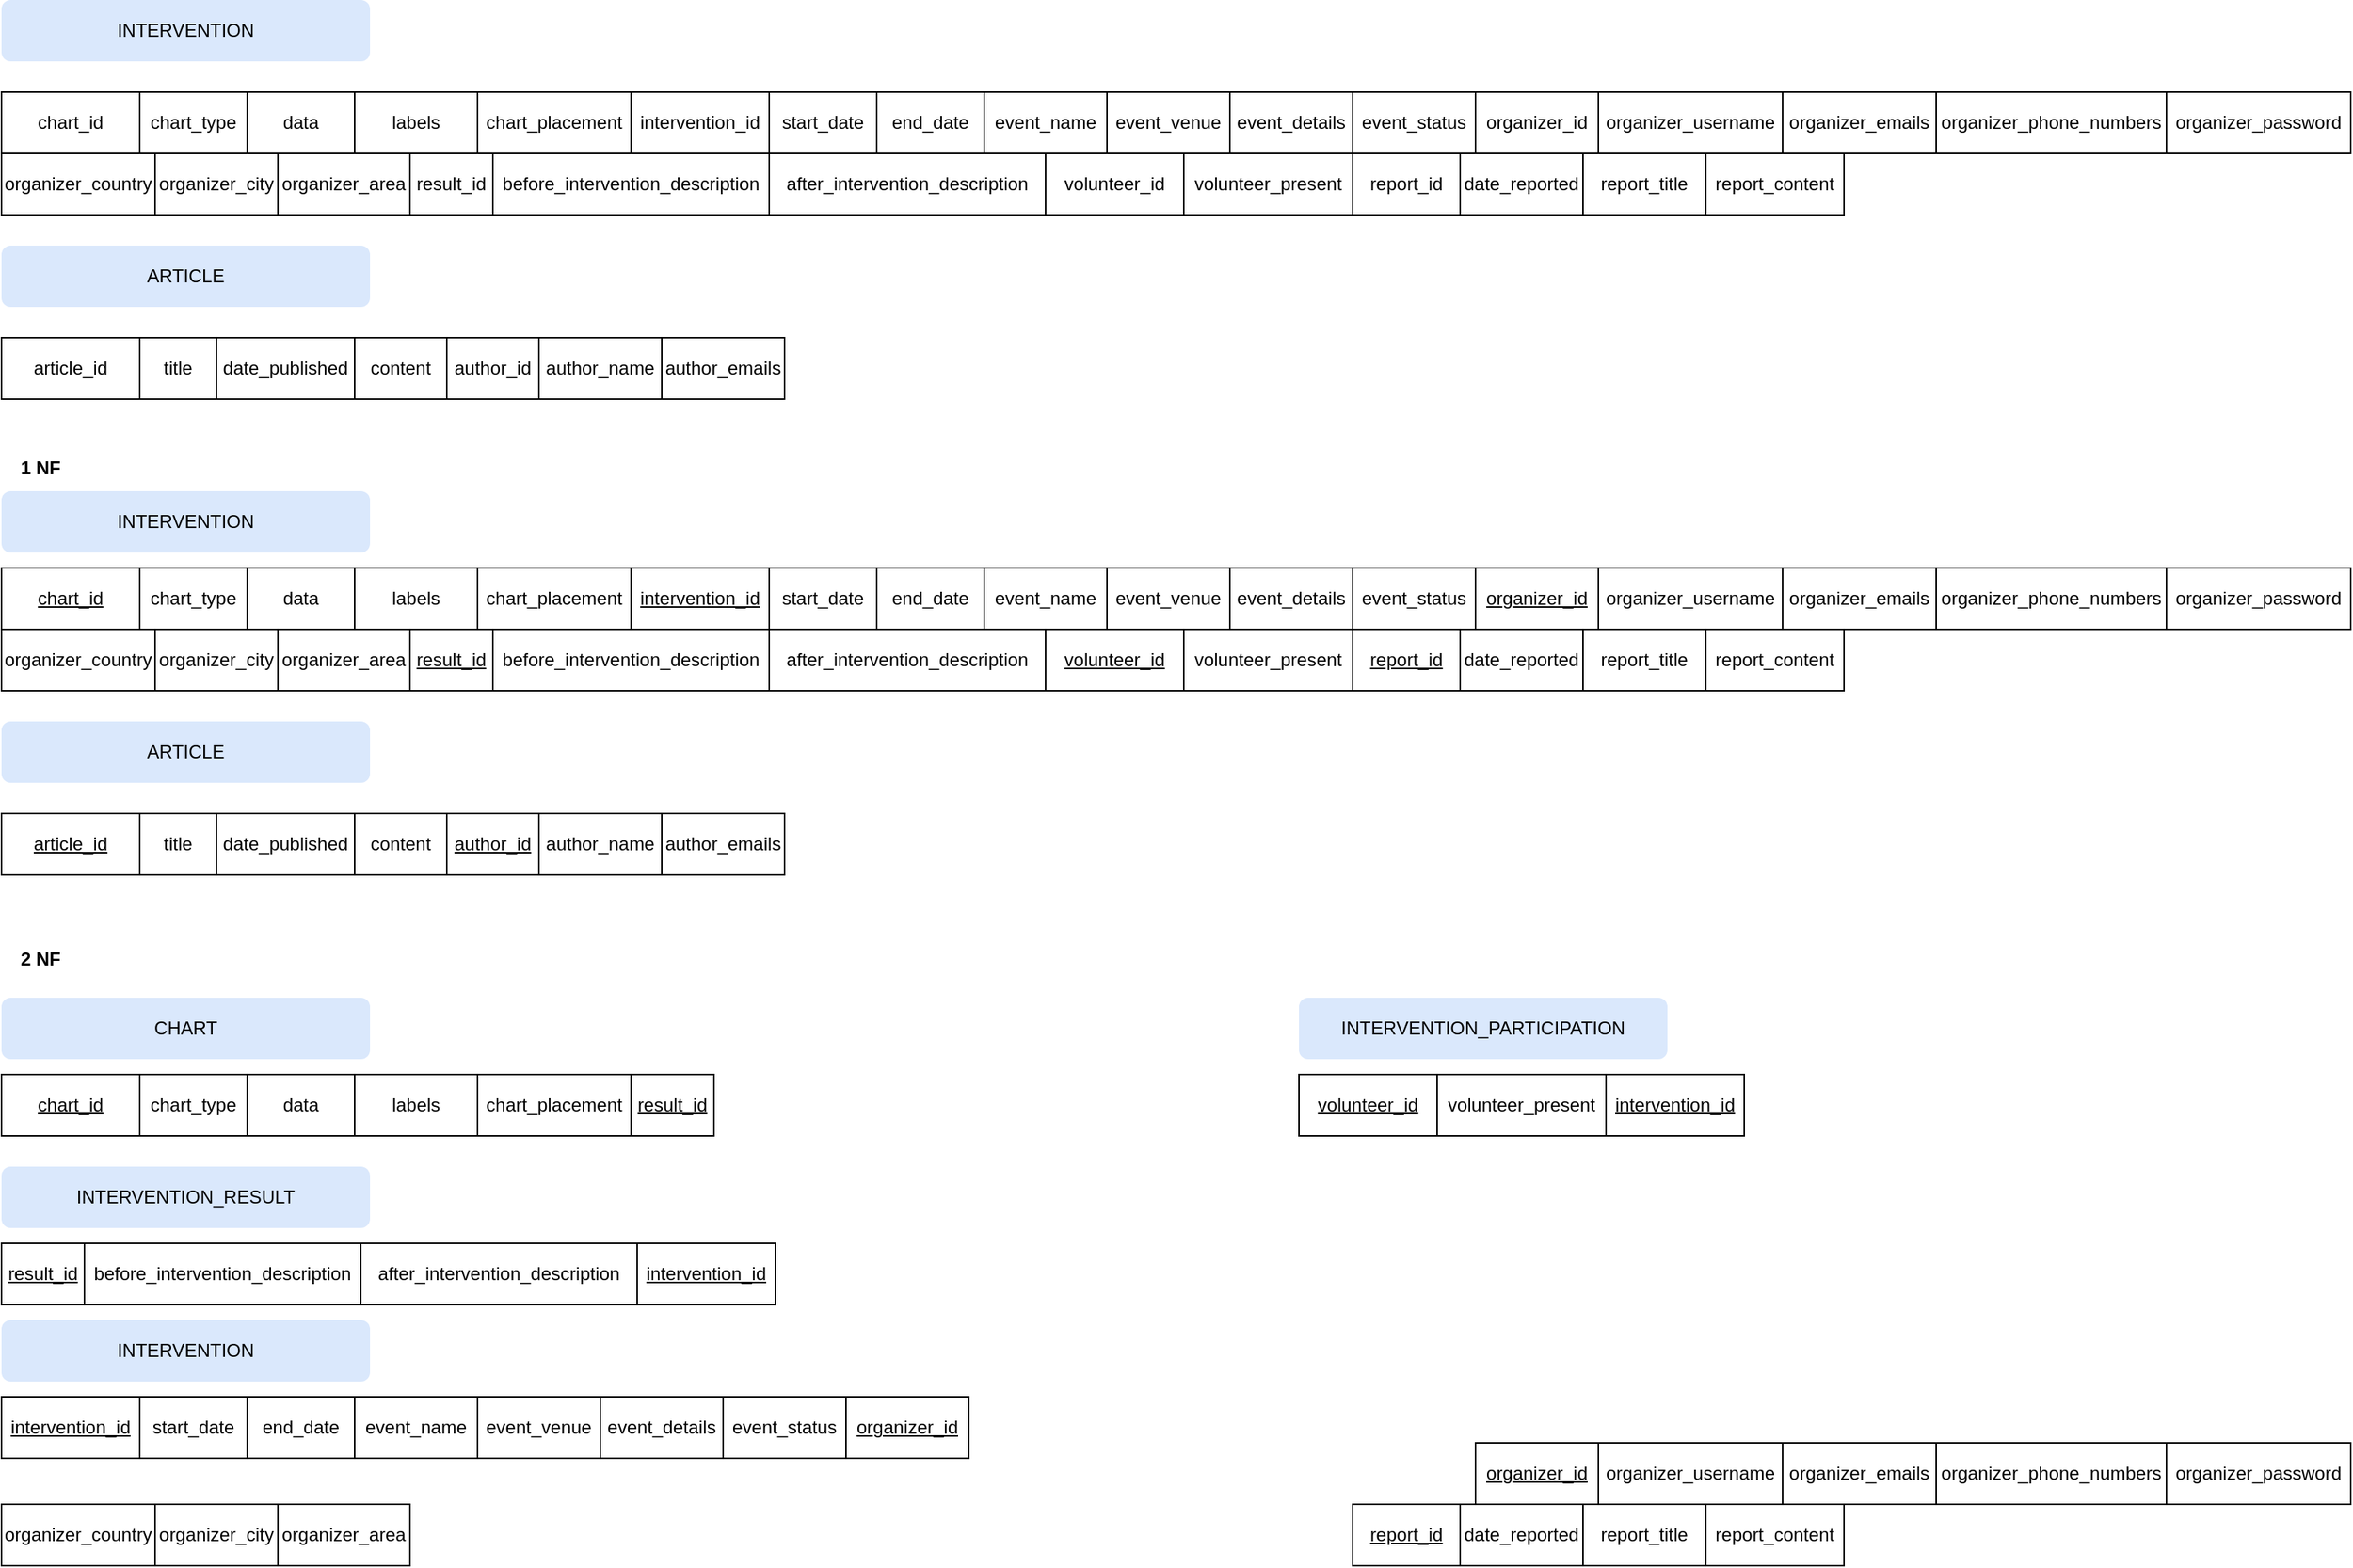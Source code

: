 <mxfile version="24.2.3" type="github">
  <diagram name="Page-1" id="BUNKWT5Qqu0lzgFFmWvQ">
    <mxGraphModel dx="1758" dy="629" grid="1" gridSize="10" guides="1" tooltips="1" connect="1" arrows="1" fold="1" page="1" pageScale="1" pageWidth="1654" pageHeight="1169" math="0" shadow="0">
      <root>
        <mxCell id="0" />
        <mxCell id="1" parent="0" />
        <mxCell id="BMht20Ln3k7jBjvpvkgt-17" value="INTERVENTION" style="rounded=1;whiteSpace=wrap;html=1;fillColor=#dae8fc;strokeColor=none;" vertex="1" parent="1">
          <mxGeometry x="50" y="40" width="240" height="40" as="geometry" />
        </mxCell>
        <mxCell id="BMht20Ln3k7jBjvpvkgt-18" value="&lt;b&gt;1 NF&lt;/b&gt;" style="text;html=1;align=center;verticalAlign=middle;resizable=0;points=[];autosize=1;strokeColor=none;fillColor=none;" vertex="1" parent="1">
          <mxGeometry x="50" y="330" width="50" height="30" as="geometry" />
        </mxCell>
        <mxCell id="BMht20Ln3k7jBjvpvkgt-35" value="chart_id" style="rounded=0;whiteSpace=wrap;html=1;" vertex="1" parent="1">
          <mxGeometry x="50" y="100" width="90" height="40" as="geometry" />
        </mxCell>
        <mxCell id="BMht20Ln3k7jBjvpvkgt-36" value="chart_type" style="rounded=0;whiteSpace=wrap;html=1;" vertex="1" parent="1">
          <mxGeometry x="140" y="100" width="70" height="40" as="geometry" />
        </mxCell>
        <mxCell id="BMht20Ln3k7jBjvpvkgt-37" value="data" style="rounded=0;whiteSpace=wrap;html=1;" vertex="1" parent="1">
          <mxGeometry x="210" y="100" width="70" height="40" as="geometry" />
        </mxCell>
        <mxCell id="BMht20Ln3k7jBjvpvkgt-38" value="labels" style="rounded=0;whiteSpace=wrap;html=1;" vertex="1" parent="1">
          <mxGeometry x="280" y="100" width="80" height="40" as="geometry" />
        </mxCell>
        <mxCell id="BMht20Ln3k7jBjvpvkgt-39" value="chart_placement" style="rounded=0;whiteSpace=wrap;html=1;" vertex="1" parent="1">
          <mxGeometry x="360" y="100" width="100" height="40" as="geometry" />
        </mxCell>
        <mxCell id="BMht20Ln3k7jBjvpvkgt-51" value="intervention_id" style="rounded=0;whiteSpace=wrap;html=1;" vertex="1" parent="1">
          <mxGeometry x="460" y="100" width="90" height="40" as="geometry" />
        </mxCell>
        <mxCell id="BMht20Ln3k7jBjvpvkgt-52" value="start_date" style="rounded=0;whiteSpace=wrap;html=1;" vertex="1" parent="1">
          <mxGeometry x="550" y="100" width="70" height="40" as="geometry" />
        </mxCell>
        <mxCell id="BMht20Ln3k7jBjvpvkgt-53" value="end_date" style="rounded=0;whiteSpace=wrap;html=1;" vertex="1" parent="1">
          <mxGeometry x="620" y="100" width="70" height="40" as="geometry" />
        </mxCell>
        <mxCell id="BMht20Ln3k7jBjvpvkgt-54" value="event_name" style="rounded=0;whiteSpace=wrap;html=1;" vertex="1" parent="1">
          <mxGeometry x="690" y="100" width="80" height="40" as="geometry" />
        </mxCell>
        <mxCell id="BMht20Ln3k7jBjvpvkgt-55" value="event_venue" style="rounded=0;whiteSpace=wrap;html=1;" vertex="1" parent="1">
          <mxGeometry x="770" y="100" width="80" height="40" as="geometry" />
        </mxCell>
        <mxCell id="BMht20Ln3k7jBjvpvkgt-56" value="event_details" style="rounded=0;whiteSpace=wrap;html=1;" vertex="1" parent="1">
          <mxGeometry x="850" y="100" width="80" height="40" as="geometry" />
        </mxCell>
        <mxCell id="BMht20Ln3k7jBjvpvkgt-57" value="event_status" style="rounded=0;whiteSpace=wrap;html=1;" vertex="1" parent="1">
          <mxGeometry x="930" y="100" width="80" height="40" as="geometry" />
        </mxCell>
        <mxCell id="BMht20Ln3k7jBjvpvkgt-58" value="organizer_id" style="rounded=0;whiteSpace=wrap;html=1;" vertex="1" parent="1">
          <mxGeometry x="1010" y="100" width="80" height="40" as="geometry" />
        </mxCell>
        <mxCell id="BMht20Ln3k7jBjvpvkgt-59" value="organizer_username" style="rounded=0;whiteSpace=wrap;html=1;" vertex="1" parent="1">
          <mxGeometry x="1090" y="100" width="120" height="40" as="geometry" />
        </mxCell>
        <mxCell id="BMht20Ln3k7jBjvpvkgt-60" value="organizer_emails" style="rounded=0;whiteSpace=wrap;html=1;" vertex="1" parent="1">
          <mxGeometry x="1210" y="100" width="100" height="40" as="geometry" />
        </mxCell>
        <mxCell id="BMht20Ln3k7jBjvpvkgt-61" value="organizer_phone_numbers" style="rounded=0;whiteSpace=wrap;html=1;" vertex="1" parent="1">
          <mxGeometry x="1310" y="100" width="150" height="40" as="geometry" />
        </mxCell>
        <mxCell id="BMht20Ln3k7jBjvpvkgt-62" value="organizer_password" style="rounded=0;whiteSpace=wrap;html=1;" vertex="1" parent="1">
          <mxGeometry x="1460" y="100" width="120" height="40" as="geometry" />
        </mxCell>
        <mxCell id="BMht20Ln3k7jBjvpvkgt-63" value="organizer_country" style="rounded=0;whiteSpace=wrap;html=1;" vertex="1" parent="1">
          <mxGeometry x="50" y="140" width="100" height="40" as="geometry" />
        </mxCell>
        <mxCell id="BMht20Ln3k7jBjvpvkgt-64" value="organizer_city" style="rounded=0;whiteSpace=wrap;html=1;" vertex="1" parent="1">
          <mxGeometry x="150" y="140" width="80" height="40" as="geometry" />
        </mxCell>
        <mxCell id="BMht20Ln3k7jBjvpvkgt-65" value="organizer_area" style="rounded=0;whiteSpace=wrap;html=1;" vertex="1" parent="1">
          <mxGeometry x="230" y="140" width="86" height="40" as="geometry" />
        </mxCell>
        <mxCell id="BMht20Ln3k7jBjvpvkgt-66" value="result_id" style="rounded=0;whiteSpace=wrap;html=1;" vertex="1" parent="1">
          <mxGeometry x="316" y="140" width="54" height="40" as="geometry" />
        </mxCell>
        <mxCell id="BMht20Ln3k7jBjvpvkgt-67" value="before_intervention_description" style="rounded=0;whiteSpace=wrap;html=1;" vertex="1" parent="1">
          <mxGeometry x="370" y="140" width="180" height="40" as="geometry" />
        </mxCell>
        <mxCell id="BMht20Ln3k7jBjvpvkgt-68" value="after_intervention_description" style="rounded=0;whiteSpace=wrap;html=1;" vertex="1" parent="1">
          <mxGeometry x="550" y="140" width="180" height="40" as="geometry" />
        </mxCell>
        <mxCell id="BMht20Ln3k7jBjvpvkgt-69" value="volunteer_id" style="rounded=0;whiteSpace=wrap;html=1;" vertex="1" parent="1">
          <mxGeometry x="730" y="140" width="90" height="40" as="geometry" />
        </mxCell>
        <mxCell id="BMht20Ln3k7jBjvpvkgt-70" value="volunteer_present" style="rounded=0;whiteSpace=wrap;html=1;" vertex="1" parent="1">
          <mxGeometry x="820" y="140" width="110" height="40" as="geometry" />
        </mxCell>
        <mxCell id="BMht20Ln3k7jBjvpvkgt-71" value="report_id" style="rounded=0;whiteSpace=wrap;html=1;" vertex="1" parent="1">
          <mxGeometry x="930" y="140" width="70" height="40" as="geometry" />
        </mxCell>
        <mxCell id="BMht20Ln3k7jBjvpvkgt-72" value="date_reported" style="rounded=0;whiteSpace=wrap;html=1;" vertex="1" parent="1">
          <mxGeometry x="1000" y="140" width="80" height="40" as="geometry" />
        </mxCell>
        <mxCell id="BMht20Ln3k7jBjvpvkgt-73" value="report_title" style="rounded=0;whiteSpace=wrap;html=1;" vertex="1" parent="1">
          <mxGeometry x="1080" y="140" width="80" height="40" as="geometry" />
        </mxCell>
        <mxCell id="BMht20Ln3k7jBjvpvkgt-74" value="report_content" style="rounded=0;whiteSpace=wrap;html=1;" vertex="1" parent="1">
          <mxGeometry x="1160" y="140" width="90" height="40" as="geometry" />
        </mxCell>
        <mxCell id="BMht20Ln3k7jBjvpvkgt-75" value="chart_id" style="rounded=0;whiteSpace=wrap;html=1;fontStyle=4" vertex="1" parent="1">
          <mxGeometry x="50" y="410" width="90" height="40" as="geometry" />
        </mxCell>
        <mxCell id="BMht20Ln3k7jBjvpvkgt-76" value="chart_type" style="rounded=0;whiteSpace=wrap;html=1;" vertex="1" parent="1">
          <mxGeometry x="140" y="410" width="70" height="40" as="geometry" />
        </mxCell>
        <mxCell id="BMht20Ln3k7jBjvpvkgt-77" value="data" style="rounded=0;whiteSpace=wrap;html=1;" vertex="1" parent="1">
          <mxGeometry x="210" y="410" width="70" height="40" as="geometry" />
        </mxCell>
        <mxCell id="BMht20Ln3k7jBjvpvkgt-78" value="labels" style="rounded=0;whiteSpace=wrap;html=1;" vertex="1" parent="1">
          <mxGeometry x="280" y="410" width="80" height="40" as="geometry" />
        </mxCell>
        <mxCell id="BMht20Ln3k7jBjvpvkgt-79" value="chart_placement" style="rounded=0;whiteSpace=wrap;html=1;" vertex="1" parent="1">
          <mxGeometry x="360" y="410" width="100" height="40" as="geometry" />
        </mxCell>
        <mxCell id="BMht20Ln3k7jBjvpvkgt-80" value="intervention_id" style="rounded=0;whiteSpace=wrap;html=1;fontStyle=4" vertex="1" parent="1">
          <mxGeometry x="460" y="410" width="90" height="40" as="geometry" />
        </mxCell>
        <mxCell id="BMht20Ln3k7jBjvpvkgt-81" value="start_date" style="rounded=0;whiteSpace=wrap;html=1;" vertex="1" parent="1">
          <mxGeometry x="550" y="410" width="70" height="40" as="geometry" />
        </mxCell>
        <mxCell id="BMht20Ln3k7jBjvpvkgt-82" value="end_date" style="rounded=0;whiteSpace=wrap;html=1;" vertex="1" parent="1">
          <mxGeometry x="620" y="410" width="70" height="40" as="geometry" />
        </mxCell>
        <mxCell id="BMht20Ln3k7jBjvpvkgt-83" value="event_name" style="rounded=0;whiteSpace=wrap;html=1;" vertex="1" parent="1">
          <mxGeometry x="690" y="410" width="80" height="40" as="geometry" />
        </mxCell>
        <mxCell id="BMht20Ln3k7jBjvpvkgt-84" value="event_venue" style="rounded=0;whiteSpace=wrap;html=1;" vertex="1" parent="1">
          <mxGeometry x="770" y="410" width="80" height="40" as="geometry" />
        </mxCell>
        <mxCell id="BMht20Ln3k7jBjvpvkgt-85" value="event_details" style="rounded=0;whiteSpace=wrap;html=1;" vertex="1" parent="1">
          <mxGeometry x="850" y="410" width="80" height="40" as="geometry" />
        </mxCell>
        <mxCell id="BMht20Ln3k7jBjvpvkgt-86" value="event_status" style="rounded=0;whiteSpace=wrap;html=1;" vertex="1" parent="1">
          <mxGeometry x="930" y="410" width="80" height="40" as="geometry" />
        </mxCell>
        <mxCell id="BMht20Ln3k7jBjvpvkgt-87" value="organizer_id" style="rounded=0;whiteSpace=wrap;html=1;fontStyle=4" vertex="1" parent="1">
          <mxGeometry x="1010" y="410" width="80" height="40" as="geometry" />
        </mxCell>
        <mxCell id="BMht20Ln3k7jBjvpvkgt-88" value="organizer_username" style="rounded=0;whiteSpace=wrap;html=1;" vertex="1" parent="1">
          <mxGeometry x="1090" y="410" width="120" height="40" as="geometry" />
        </mxCell>
        <mxCell id="BMht20Ln3k7jBjvpvkgt-89" value="organizer_emails" style="rounded=0;whiteSpace=wrap;html=1;" vertex="1" parent="1">
          <mxGeometry x="1210" y="410" width="100" height="40" as="geometry" />
        </mxCell>
        <mxCell id="BMht20Ln3k7jBjvpvkgt-90" value="organizer_phone_numbers" style="rounded=0;whiteSpace=wrap;html=1;" vertex="1" parent="1">
          <mxGeometry x="1310" y="410" width="150" height="40" as="geometry" />
        </mxCell>
        <mxCell id="BMht20Ln3k7jBjvpvkgt-91" value="organizer_password" style="rounded=0;whiteSpace=wrap;html=1;" vertex="1" parent="1">
          <mxGeometry x="1460" y="410" width="120" height="40" as="geometry" />
        </mxCell>
        <mxCell id="BMht20Ln3k7jBjvpvkgt-92" value="organizer_country" style="rounded=0;whiteSpace=wrap;html=1;" vertex="1" parent="1">
          <mxGeometry x="50" y="450" width="100" height="40" as="geometry" />
        </mxCell>
        <mxCell id="BMht20Ln3k7jBjvpvkgt-93" value="organizer_city" style="rounded=0;whiteSpace=wrap;html=1;" vertex="1" parent="1">
          <mxGeometry x="150" y="450" width="80" height="40" as="geometry" />
        </mxCell>
        <mxCell id="BMht20Ln3k7jBjvpvkgt-94" value="organizer_area" style="rounded=0;whiteSpace=wrap;html=1;" vertex="1" parent="1">
          <mxGeometry x="230" y="450" width="86" height="40" as="geometry" />
        </mxCell>
        <mxCell id="BMht20Ln3k7jBjvpvkgt-95" value="result_id" style="rounded=0;whiteSpace=wrap;html=1;fontStyle=4" vertex="1" parent="1">
          <mxGeometry x="316" y="450" width="54" height="40" as="geometry" />
        </mxCell>
        <mxCell id="BMht20Ln3k7jBjvpvkgt-96" value="before_intervention_description" style="rounded=0;whiteSpace=wrap;html=1;" vertex="1" parent="1">
          <mxGeometry x="370" y="450" width="180" height="40" as="geometry" />
        </mxCell>
        <mxCell id="BMht20Ln3k7jBjvpvkgt-97" value="after_intervention_description" style="rounded=0;whiteSpace=wrap;html=1;" vertex="1" parent="1">
          <mxGeometry x="550" y="450" width="180" height="40" as="geometry" />
        </mxCell>
        <mxCell id="BMht20Ln3k7jBjvpvkgt-98" value="volunteer_id" style="rounded=0;whiteSpace=wrap;html=1;fontStyle=4" vertex="1" parent="1">
          <mxGeometry x="730" y="450" width="90" height="40" as="geometry" />
        </mxCell>
        <mxCell id="BMht20Ln3k7jBjvpvkgt-99" value="volunteer_present" style="rounded=0;whiteSpace=wrap;html=1;" vertex="1" parent="1">
          <mxGeometry x="820" y="450" width="110" height="40" as="geometry" />
        </mxCell>
        <mxCell id="BMht20Ln3k7jBjvpvkgt-100" value="report_id" style="rounded=0;whiteSpace=wrap;html=1;fontStyle=4" vertex="1" parent="1">
          <mxGeometry x="930" y="450" width="70" height="40" as="geometry" />
        </mxCell>
        <mxCell id="BMht20Ln3k7jBjvpvkgt-101" value="date_reported" style="rounded=0;whiteSpace=wrap;html=1;" vertex="1" parent="1">
          <mxGeometry x="1000" y="450" width="80" height="40" as="geometry" />
        </mxCell>
        <mxCell id="BMht20Ln3k7jBjvpvkgt-102" value="report_title" style="rounded=0;whiteSpace=wrap;html=1;" vertex="1" parent="1">
          <mxGeometry x="1080" y="450" width="80" height="40" as="geometry" />
        </mxCell>
        <mxCell id="BMht20Ln3k7jBjvpvkgt-103" value="report_content" style="rounded=0;whiteSpace=wrap;html=1;" vertex="1" parent="1">
          <mxGeometry x="1160" y="450" width="90" height="40" as="geometry" />
        </mxCell>
        <mxCell id="BMht20Ln3k7jBjvpvkgt-133" value="article_id" style="rounded=0;whiteSpace=wrap;html=1;" vertex="1" parent="1">
          <mxGeometry x="50" y="260" width="90" height="40" as="geometry" />
        </mxCell>
        <mxCell id="BMht20Ln3k7jBjvpvkgt-134" value="title" style="rounded=0;whiteSpace=wrap;html=1;" vertex="1" parent="1">
          <mxGeometry x="140" y="260" width="50" height="40" as="geometry" />
        </mxCell>
        <mxCell id="BMht20Ln3k7jBjvpvkgt-135" value="date_published" style="rounded=0;whiteSpace=wrap;html=1;" vertex="1" parent="1">
          <mxGeometry x="190" y="260" width="90" height="40" as="geometry" />
        </mxCell>
        <mxCell id="BMht20Ln3k7jBjvpvkgt-136" value="content" style="rounded=0;whiteSpace=wrap;html=1;" vertex="1" parent="1">
          <mxGeometry x="280" y="260" width="60" height="40" as="geometry" />
        </mxCell>
        <mxCell id="BMht20Ln3k7jBjvpvkgt-137" value="author_name" style="rounded=0;whiteSpace=wrap;html=1;" vertex="1" parent="1">
          <mxGeometry x="400" y="260" width="80" height="40" as="geometry" />
        </mxCell>
        <mxCell id="BMht20Ln3k7jBjvpvkgt-138" value="author_emails" style="rounded=0;whiteSpace=wrap;html=1;" vertex="1" parent="1">
          <mxGeometry x="480" y="260" width="80" height="40" as="geometry" />
        </mxCell>
        <mxCell id="BMht20Ln3k7jBjvpvkgt-139" value="ARTICLE" style="rounded=1;whiteSpace=wrap;html=1;fillColor=#dae8fc;strokeColor=none;" vertex="1" parent="1">
          <mxGeometry x="50" y="200" width="240" height="40" as="geometry" />
        </mxCell>
        <mxCell id="BMht20Ln3k7jBjvpvkgt-140" value="author_id" style="rounded=0;whiteSpace=wrap;html=1;" vertex="1" parent="1">
          <mxGeometry x="340" y="260" width="60" height="40" as="geometry" />
        </mxCell>
        <mxCell id="BMht20Ln3k7jBjvpvkgt-141" value="INTERVENTION" style="rounded=1;whiteSpace=wrap;html=1;fillColor=#dae8fc;strokeColor=none;" vertex="1" parent="1">
          <mxGeometry x="50" y="360" width="240" height="40" as="geometry" />
        </mxCell>
        <mxCell id="BMht20Ln3k7jBjvpvkgt-142" value="article_id" style="rounded=0;whiteSpace=wrap;html=1;fontStyle=4" vertex="1" parent="1">
          <mxGeometry x="50" y="570" width="90" height="40" as="geometry" />
        </mxCell>
        <mxCell id="BMht20Ln3k7jBjvpvkgt-143" value="title" style="rounded=0;whiteSpace=wrap;html=1;" vertex="1" parent="1">
          <mxGeometry x="140" y="570" width="50" height="40" as="geometry" />
        </mxCell>
        <mxCell id="BMht20Ln3k7jBjvpvkgt-144" value="date_published" style="rounded=0;whiteSpace=wrap;html=1;" vertex="1" parent="1">
          <mxGeometry x="190" y="570" width="90" height="40" as="geometry" />
        </mxCell>
        <mxCell id="BMht20Ln3k7jBjvpvkgt-145" value="content" style="rounded=0;whiteSpace=wrap;html=1;" vertex="1" parent="1">
          <mxGeometry x="280" y="570" width="60" height="40" as="geometry" />
        </mxCell>
        <mxCell id="BMht20Ln3k7jBjvpvkgt-146" value="author_name" style="rounded=0;whiteSpace=wrap;html=1;" vertex="1" parent="1">
          <mxGeometry x="400" y="570" width="80" height="40" as="geometry" />
        </mxCell>
        <mxCell id="BMht20Ln3k7jBjvpvkgt-147" value="author_emails" style="rounded=0;whiteSpace=wrap;html=1;" vertex="1" parent="1">
          <mxGeometry x="480" y="570" width="80" height="40" as="geometry" />
        </mxCell>
        <mxCell id="BMht20Ln3k7jBjvpvkgt-148" value="ARTICLE" style="rounded=1;whiteSpace=wrap;html=1;fillColor=#dae8fc;strokeColor=none;" vertex="1" parent="1">
          <mxGeometry x="50" y="510" width="240" height="40" as="geometry" />
        </mxCell>
        <mxCell id="BMht20Ln3k7jBjvpvkgt-149" value="author_id" style="rounded=0;whiteSpace=wrap;html=1;fontStyle=4" vertex="1" parent="1">
          <mxGeometry x="340" y="570" width="60" height="40" as="geometry" />
        </mxCell>
        <mxCell id="BMht20Ln3k7jBjvpvkgt-150" value="&lt;b&gt;2 NF&lt;/b&gt;" style="text;html=1;align=center;verticalAlign=middle;resizable=0;points=[];autosize=1;strokeColor=none;fillColor=none;" vertex="1" parent="1">
          <mxGeometry x="50" y="650" width="50" height="30" as="geometry" />
        </mxCell>
        <mxCell id="BMht20Ln3k7jBjvpvkgt-151" value="chart_id" style="rounded=0;whiteSpace=wrap;html=1;fontStyle=4" vertex="1" parent="1">
          <mxGeometry x="50" y="740" width="90" height="40" as="geometry" />
        </mxCell>
        <mxCell id="BMht20Ln3k7jBjvpvkgt-152" value="chart_type" style="rounded=0;whiteSpace=wrap;html=1;" vertex="1" parent="1">
          <mxGeometry x="140" y="740" width="70" height="40" as="geometry" />
        </mxCell>
        <mxCell id="BMht20Ln3k7jBjvpvkgt-153" value="data" style="rounded=0;whiteSpace=wrap;html=1;" vertex="1" parent="1">
          <mxGeometry x="210" y="740" width="70" height="40" as="geometry" />
        </mxCell>
        <mxCell id="BMht20Ln3k7jBjvpvkgt-154" value="labels" style="rounded=0;whiteSpace=wrap;html=1;" vertex="1" parent="1">
          <mxGeometry x="280" y="740" width="80" height="40" as="geometry" />
        </mxCell>
        <mxCell id="BMht20Ln3k7jBjvpvkgt-155" value="chart_placement" style="rounded=0;whiteSpace=wrap;html=1;" vertex="1" parent="1">
          <mxGeometry x="360" y="740" width="100" height="40" as="geometry" />
        </mxCell>
        <mxCell id="BMht20Ln3k7jBjvpvkgt-156" value="intervention_id" style="rounded=0;whiteSpace=wrap;html=1;fontStyle=4" vertex="1" parent="1">
          <mxGeometry x="50" y="950" width="90" height="40" as="geometry" />
        </mxCell>
        <mxCell id="BMht20Ln3k7jBjvpvkgt-157" value="start_date" style="rounded=0;whiteSpace=wrap;html=1;" vertex="1" parent="1">
          <mxGeometry x="140" y="950" width="70" height="40" as="geometry" />
        </mxCell>
        <mxCell id="BMht20Ln3k7jBjvpvkgt-158" value="end_date" style="rounded=0;whiteSpace=wrap;html=1;" vertex="1" parent="1">
          <mxGeometry x="210" y="950" width="70" height="40" as="geometry" />
        </mxCell>
        <mxCell id="BMht20Ln3k7jBjvpvkgt-159" value="event_name" style="rounded=0;whiteSpace=wrap;html=1;" vertex="1" parent="1">
          <mxGeometry x="280" y="950" width="80" height="40" as="geometry" />
        </mxCell>
        <mxCell id="BMht20Ln3k7jBjvpvkgt-160" value="event_venue" style="rounded=0;whiteSpace=wrap;html=1;" vertex="1" parent="1">
          <mxGeometry x="360" y="950" width="80" height="40" as="geometry" />
        </mxCell>
        <mxCell id="BMht20Ln3k7jBjvpvkgt-161" value="event_details" style="rounded=0;whiteSpace=wrap;html=1;" vertex="1" parent="1">
          <mxGeometry x="440" y="950" width="80" height="40" as="geometry" />
        </mxCell>
        <mxCell id="BMht20Ln3k7jBjvpvkgt-162" value="event_status" style="rounded=0;whiteSpace=wrap;html=1;" vertex="1" parent="1">
          <mxGeometry x="520" y="950" width="80" height="40" as="geometry" />
        </mxCell>
        <mxCell id="BMht20Ln3k7jBjvpvkgt-163" value="organizer_id" style="rounded=0;whiteSpace=wrap;html=1;fontStyle=4" vertex="1" parent="1">
          <mxGeometry x="1010" y="980" width="80" height="40" as="geometry" />
        </mxCell>
        <mxCell id="BMht20Ln3k7jBjvpvkgt-164" value="organizer_username" style="rounded=0;whiteSpace=wrap;html=1;" vertex="1" parent="1">
          <mxGeometry x="1090" y="980" width="120" height="40" as="geometry" />
        </mxCell>
        <mxCell id="BMht20Ln3k7jBjvpvkgt-165" value="organizer_emails" style="rounded=0;whiteSpace=wrap;html=1;" vertex="1" parent="1">
          <mxGeometry x="1210" y="980" width="100" height="40" as="geometry" />
        </mxCell>
        <mxCell id="BMht20Ln3k7jBjvpvkgt-166" value="organizer_phone_numbers" style="rounded=0;whiteSpace=wrap;html=1;" vertex="1" parent="1">
          <mxGeometry x="1310" y="980" width="150" height="40" as="geometry" />
        </mxCell>
        <mxCell id="BMht20Ln3k7jBjvpvkgt-167" value="organizer_password" style="rounded=0;whiteSpace=wrap;html=1;" vertex="1" parent="1">
          <mxGeometry x="1460" y="980" width="120" height="40" as="geometry" />
        </mxCell>
        <mxCell id="BMht20Ln3k7jBjvpvkgt-168" value="organizer_country" style="rounded=0;whiteSpace=wrap;html=1;" vertex="1" parent="1">
          <mxGeometry x="50" y="1020" width="100" height="40" as="geometry" />
        </mxCell>
        <mxCell id="BMht20Ln3k7jBjvpvkgt-169" value="organizer_city" style="rounded=0;whiteSpace=wrap;html=1;" vertex="1" parent="1">
          <mxGeometry x="150" y="1020" width="80" height="40" as="geometry" />
        </mxCell>
        <mxCell id="BMht20Ln3k7jBjvpvkgt-170" value="organizer_area" style="rounded=0;whiteSpace=wrap;html=1;" vertex="1" parent="1">
          <mxGeometry x="230" y="1020" width="86" height="40" as="geometry" />
        </mxCell>
        <mxCell id="BMht20Ln3k7jBjvpvkgt-174" value="volunteer_id" style="rounded=0;whiteSpace=wrap;html=1;fontStyle=4" vertex="1" parent="1">
          <mxGeometry x="895" y="740" width="90" height="40" as="geometry" />
        </mxCell>
        <mxCell id="BMht20Ln3k7jBjvpvkgt-175" value="volunteer_present" style="rounded=0;whiteSpace=wrap;html=1;" vertex="1" parent="1">
          <mxGeometry x="985" y="740" width="110" height="40" as="geometry" />
        </mxCell>
        <mxCell id="BMht20Ln3k7jBjvpvkgt-176" value="report_id" style="rounded=0;whiteSpace=wrap;html=1;fontStyle=4" vertex="1" parent="1">
          <mxGeometry x="930" y="1020" width="70" height="40" as="geometry" />
        </mxCell>
        <mxCell id="BMht20Ln3k7jBjvpvkgt-177" value="date_reported" style="rounded=0;whiteSpace=wrap;html=1;" vertex="1" parent="1">
          <mxGeometry x="1000" y="1020" width="80" height="40" as="geometry" />
        </mxCell>
        <mxCell id="BMht20Ln3k7jBjvpvkgt-178" value="report_title" style="rounded=0;whiteSpace=wrap;html=1;" vertex="1" parent="1">
          <mxGeometry x="1080" y="1020" width="80" height="40" as="geometry" />
        </mxCell>
        <mxCell id="BMht20Ln3k7jBjvpvkgt-179" value="report_content" style="rounded=0;whiteSpace=wrap;html=1;" vertex="1" parent="1">
          <mxGeometry x="1160" y="1020" width="90" height="40" as="geometry" />
        </mxCell>
        <mxCell id="BMht20Ln3k7jBjvpvkgt-180" value="result_id" style="rounded=0;whiteSpace=wrap;html=1;fontStyle=4" vertex="1" parent="1">
          <mxGeometry x="460" y="740" width="54" height="40" as="geometry" />
        </mxCell>
        <mxCell id="BMht20Ln3k7jBjvpvkgt-181" value="CHART" style="rounded=1;whiteSpace=wrap;html=1;fillColor=#dae8fc;strokeColor=none;" vertex="1" parent="1">
          <mxGeometry x="50" y="690" width="240" height="40" as="geometry" />
        </mxCell>
        <mxCell id="BMht20Ln3k7jBjvpvkgt-182" value="intervention_id" style="rounded=0;whiteSpace=wrap;html=1;fontStyle=4" vertex="1" parent="1">
          <mxGeometry x="464" y="850" width="90" height="40" as="geometry" />
        </mxCell>
        <mxCell id="BMht20Ln3k7jBjvpvkgt-183" value="result_id" style="rounded=0;whiteSpace=wrap;html=1;fontStyle=4" vertex="1" parent="1">
          <mxGeometry x="50" y="850" width="54" height="40" as="geometry" />
        </mxCell>
        <mxCell id="BMht20Ln3k7jBjvpvkgt-184" value="before_intervention_description" style="rounded=0;whiteSpace=wrap;html=1;" vertex="1" parent="1">
          <mxGeometry x="104" y="850" width="180" height="40" as="geometry" />
        </mxCell>
        <mxCell id="BMht20Ln3k7jBjvpvkgt-185" value="after_intervention_description" style="rounded=0;whiteSpace=wrap;html=1;" vertex="1" parent="1">
          <mxGeometry x="284" y="850" width="180" height="40" as="geometry" />
        </mxCell>
        <mxCell id="BMht20Ln3k7jBjvpvkgt-186" value="INTERVENTION_RESULT" style="rounded=1;whiteSpace=wrap;html=1;fillColor=#dae8fc;strokeColor=none;" vertex="1" parent="1">
          <mxGeometry x="50" y="800" width="240" height="40" as="geometry" />
        </mxCell>
        <mxCell id="BMht20Ln3k7jBjvpvkgt-187" value="organizer_id" style="rounded=0;whiteSpace=wrap;html=1;fontStyle=4" vertex="1" parent="1">
          <mxGeometry x="600" y="950" width="80" height="40" as="geometry" />
        </mxCell>
        <mxCell id="BMht20Ln3k7jBjvpvkgt-188" value="INTERVENTION" style="rounded=1;whiteSpace=wrap;html=1;fillColor=#dae8fc;strokeColor=none;" vertex="1" parent="1">
          <mxGeometry x="50" y="900" width="240" height="40" as="geometry" />
        </mxCell>
        <mxCell id="BMht20Ln3k7jBjvpvkgt-189" value="intervention_id" style="rounded=0;whiteSpace=wrap;html=1;fontStyle=4" vertex="1" parent="1">
          <mxGeometry x="1095" y="740" width="90" height="40" as="geometry" />
        </mxCell>
        <mxCell id="BMht20Ln3k7jBjvpvkgt-191" value="INTERVENTION_PARTICIPATION" style="rounded=1;whiteSpace=wrap;html=1;fillColor=#dae8fc;strokeColor=none;" vertex="1" parent="1">
          <mxGeometry x="895" y="690" width="240" height="40" as="geometry" />
        </mxCell>
      </root>
    </mxGraphModel>
  </diagram>
</mxfile>
